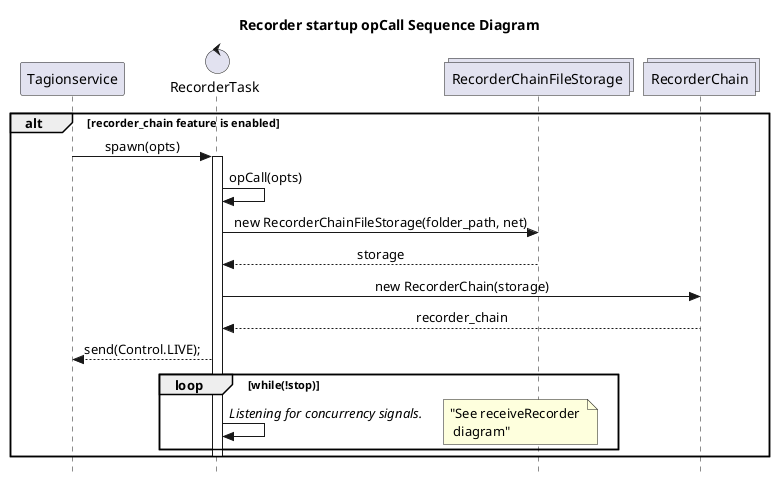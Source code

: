 @startuml

skinparam Style strictuml
skinparam SequenceMessageAlign center
hide empty description
title Recorder startup opCall Sequence Diagram

participant Tagionservice as task
control RecorderTask as recordertask
collections RecorderChainFileStorage as storage
collections RecorderChain as chain

alt recorder_chain feature is enabled 
    task -> recordertask : spawn(opts)
activate recordertask
recordertask -> recordertask : opCall(opts)
recordertask -> storage : new RecorderChainFileStorage(folder_path, net)
storage --> recordertask : storage
recordertask -> chain : new RecorderChain(storage)
chain --> recordertask : recorder_chain

recordertask --> task : send(Control.LIVE);

loop while(!stop)
    recordertask -> recordertask : //Listening for concurrency signals.//
    note right : "See receiveRecorder \n diagram" 
end
deactivate recordertask


end


@enduml
